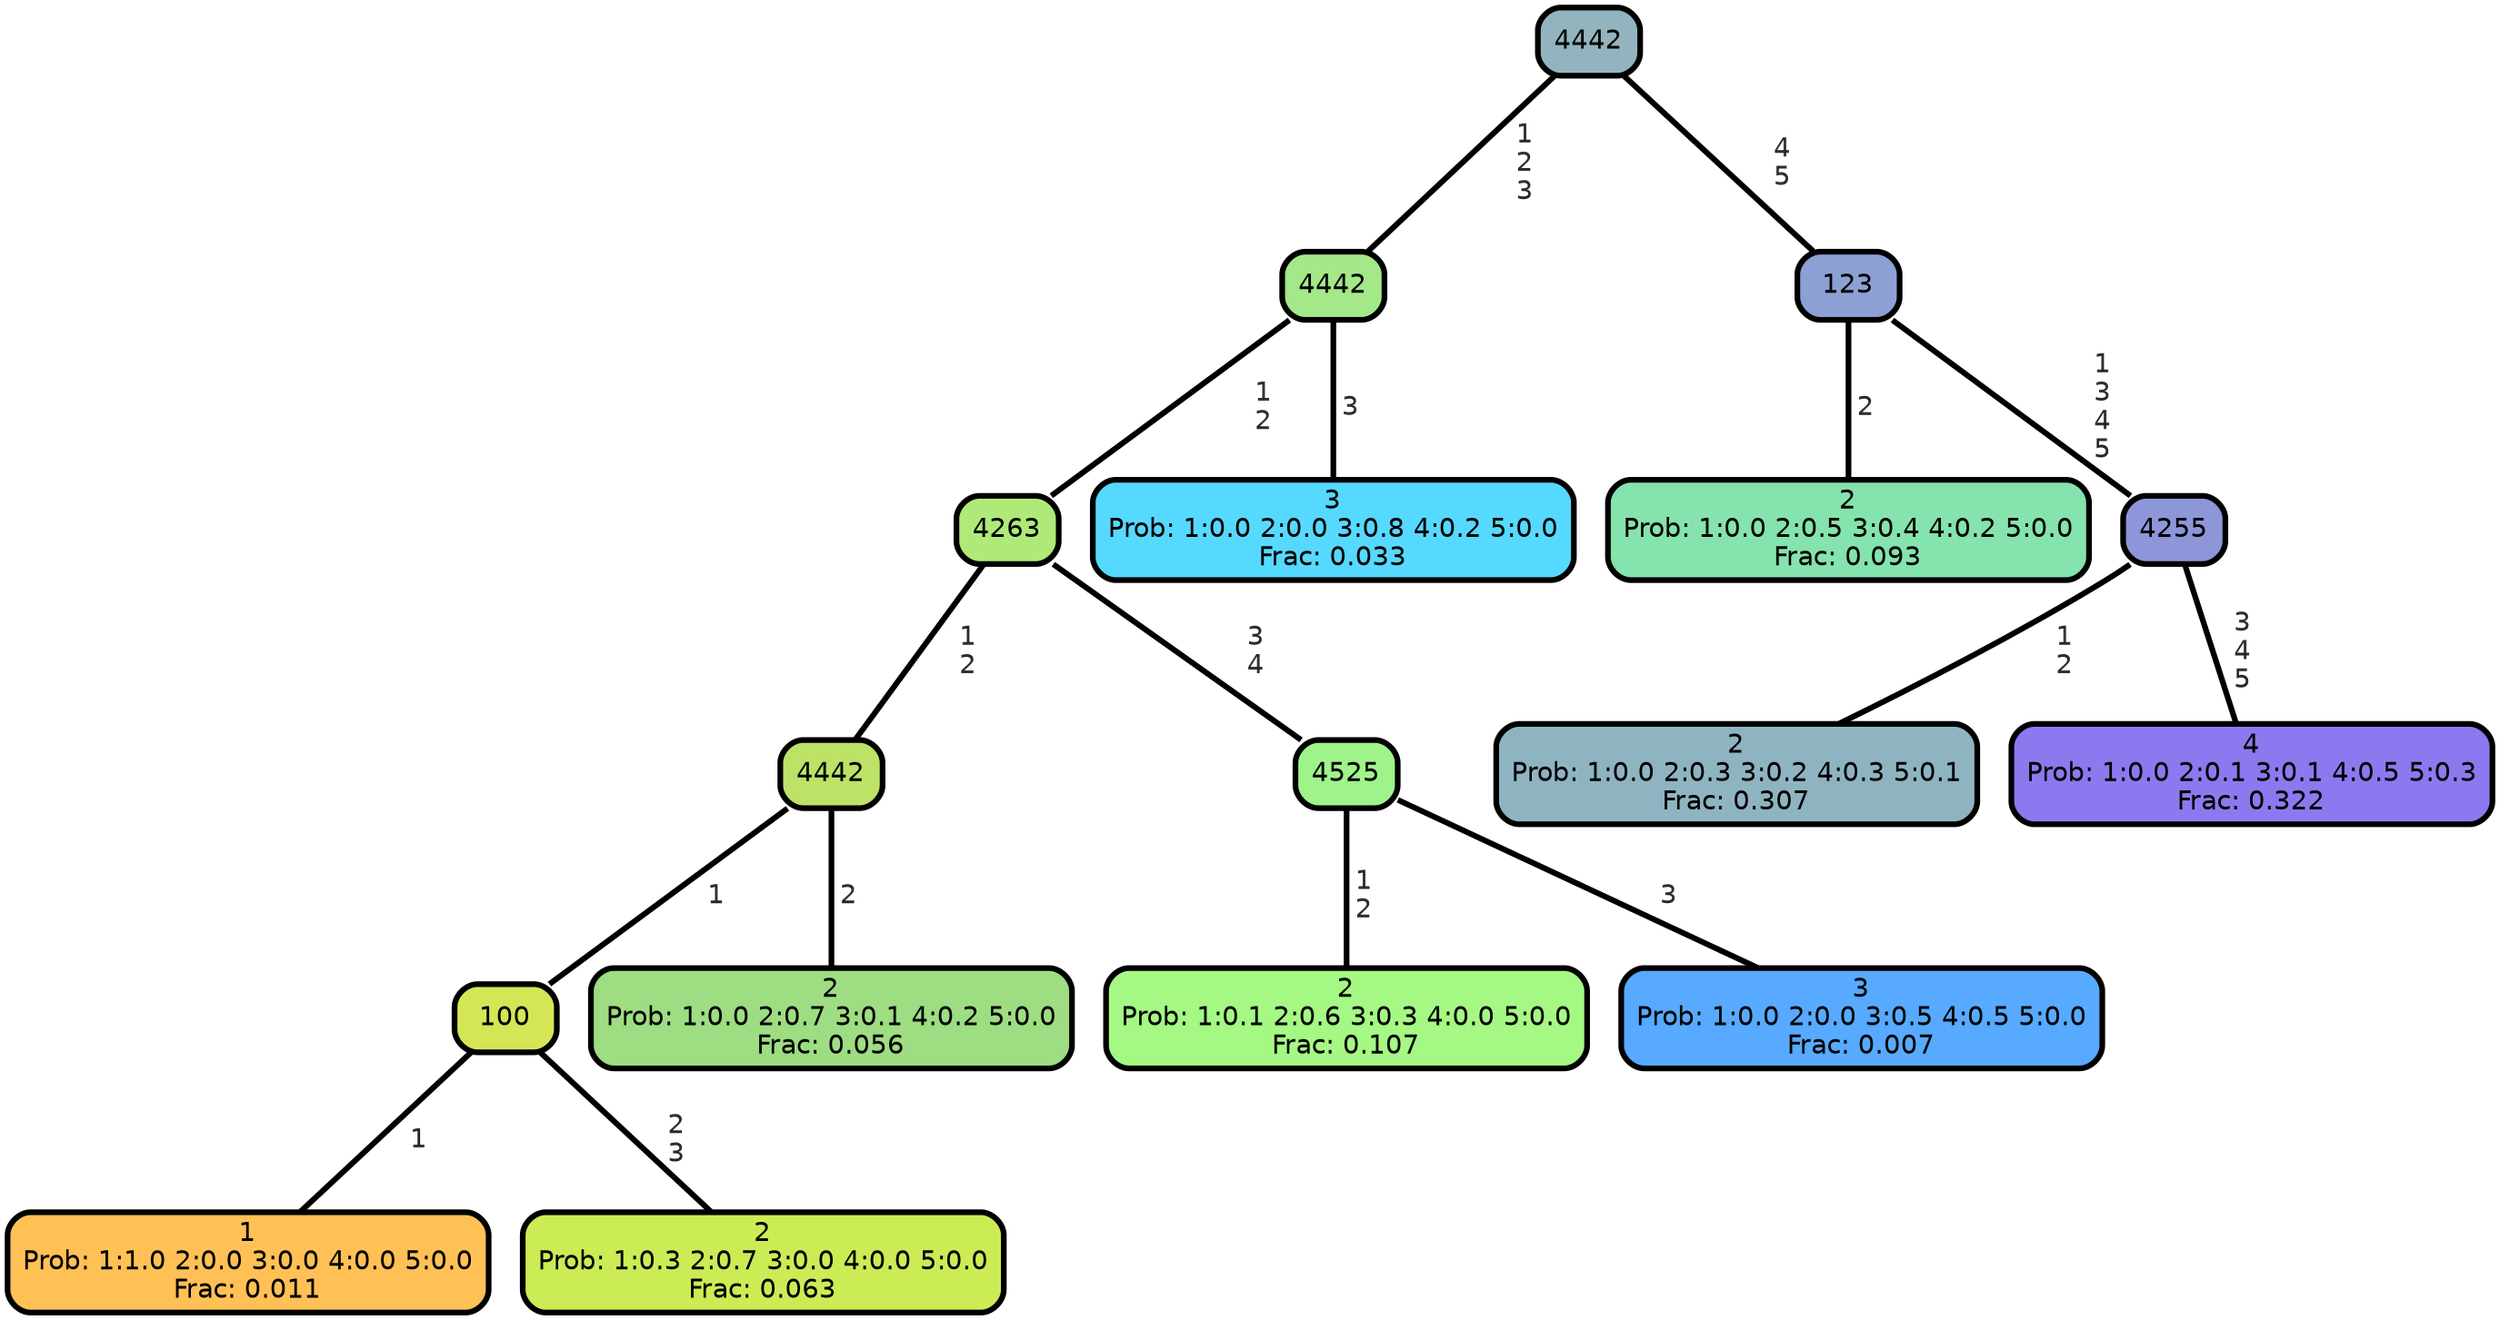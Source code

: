 graph Tree {
node [shape=box, style="filled, rounded",color="black",penwidth="3",fontcolor="black",                 fontname=helvetica] ;
graph [ranksep="0 equally", splines=straight,                 bgcolor=transparent, dpi=200] ;
edge [fontname=helvetica, fontweight=bold,fontcolor=grey14,color=black] ;
0 [label="1
Prob: 1:1.0 2:0.0 3:0.0 4:0.0 5:0.0
Frac: 0.011", fillcolor="#ffc155"] ;
1 [label="100", fillcolor="#d4e655"] ;
2 [label="2
Prob: 1:0.3 2:0.7 3:0.0 4:0.0 5:0.0
Frac: 0.063", fillcolor="#ccec55"] ;
3 [label="4442", fillcolor="#bde268"] ;
4 [label="2
Prob: 1:0.0 2:0.7 3:0.1 4:0.2 5:0.0
Frac: 0.056", fillcolor="#9edd82"] ;
5 [label="4263", fillcolor="#afea79"] ;
6 [label="2
Prob: 1:0.1 2:0.6 3:0.3 4:0.0 5:0.0
Frac: 0.107", fillcolor="#a4f883"] ;
7 [label="4525", fillcolor="#9ff38b"] ;
8 [label="3
Prob: 1:0.0 2:0.0 3:0.5 4:0.5 5:0.0
Frac: 0.007", fillcolor="#57aaff"] ;
9 [label="4442", fillcolor="#a4e889"] ;
10 [label="3
Prob: 1:0.0 2:0.0 3:0.8 4:0.2 5:0.0
Frac: 0.033", fillcolor="#56d9ff"] ;
11 [label="4442", fillcolor="#93b4be"] ;
12 [label="2
Prob: 1:0.0 2:0.5 3:0.4 4:0.2 5:0.0
Frac: 0.093", fillcolor="#85e3ad"] ;
13 [label="123", fillcolor="#8ca0d3"] ;
14 [label="2
Prob: 1:0.0 2:0.3 3:0.2 4:0.3 5:0.1
Frac: 0.307", fillcolor="#8fb4c1"] ;
15 [label="4255", fillcolor="#8d96d9"] ;
16 [label="4
Prob: 1:0.0 2:0.1 3:0.1 4:0.5 5:0.3
Frac: 0.322", fillcolor="#8b7aef"] ;
1 -- 0 [label=" 1",penwidth=3] ;
1 -- 2 [label=" 2\n 3",penwidth=3] ;
3 -- 1 [label=" 1",penwidth=3] ;
3 -- 4 [label=" 2",penwidth=3] ;
5 -- 3 [label=" 1\n 2",penwidth=3] ;
5 -- 7 [label=" 3\n 4",penwidth=3] ;
7 -- 6 [label=" 1\n 2",penwidth=3] ;
7 -- 8 [label=" 3",penwidth=3] ;
9 -- 5 [label=" 1\n 2",penwidth=3] ;
9 -- 10 [label=" 3",penwidth=3] ;
11 -- 9 [label=" 1\n 2\n 3",penwidth=3] ;
11 -- 13 [label=" 4\n 5",penwidth=3] ;
13 -- 12 [label=" 2",penwidth=3] ;
13 -- 15 [label=" 1\n 3\n 4\n 5",penwidth=3] ;
15 -- 14 [label=" 1\n 2",penwidth=3] ;
15 -- 16 [label=" 3\n 4\n 5",penwidth=3] ;
{rank = same;}}